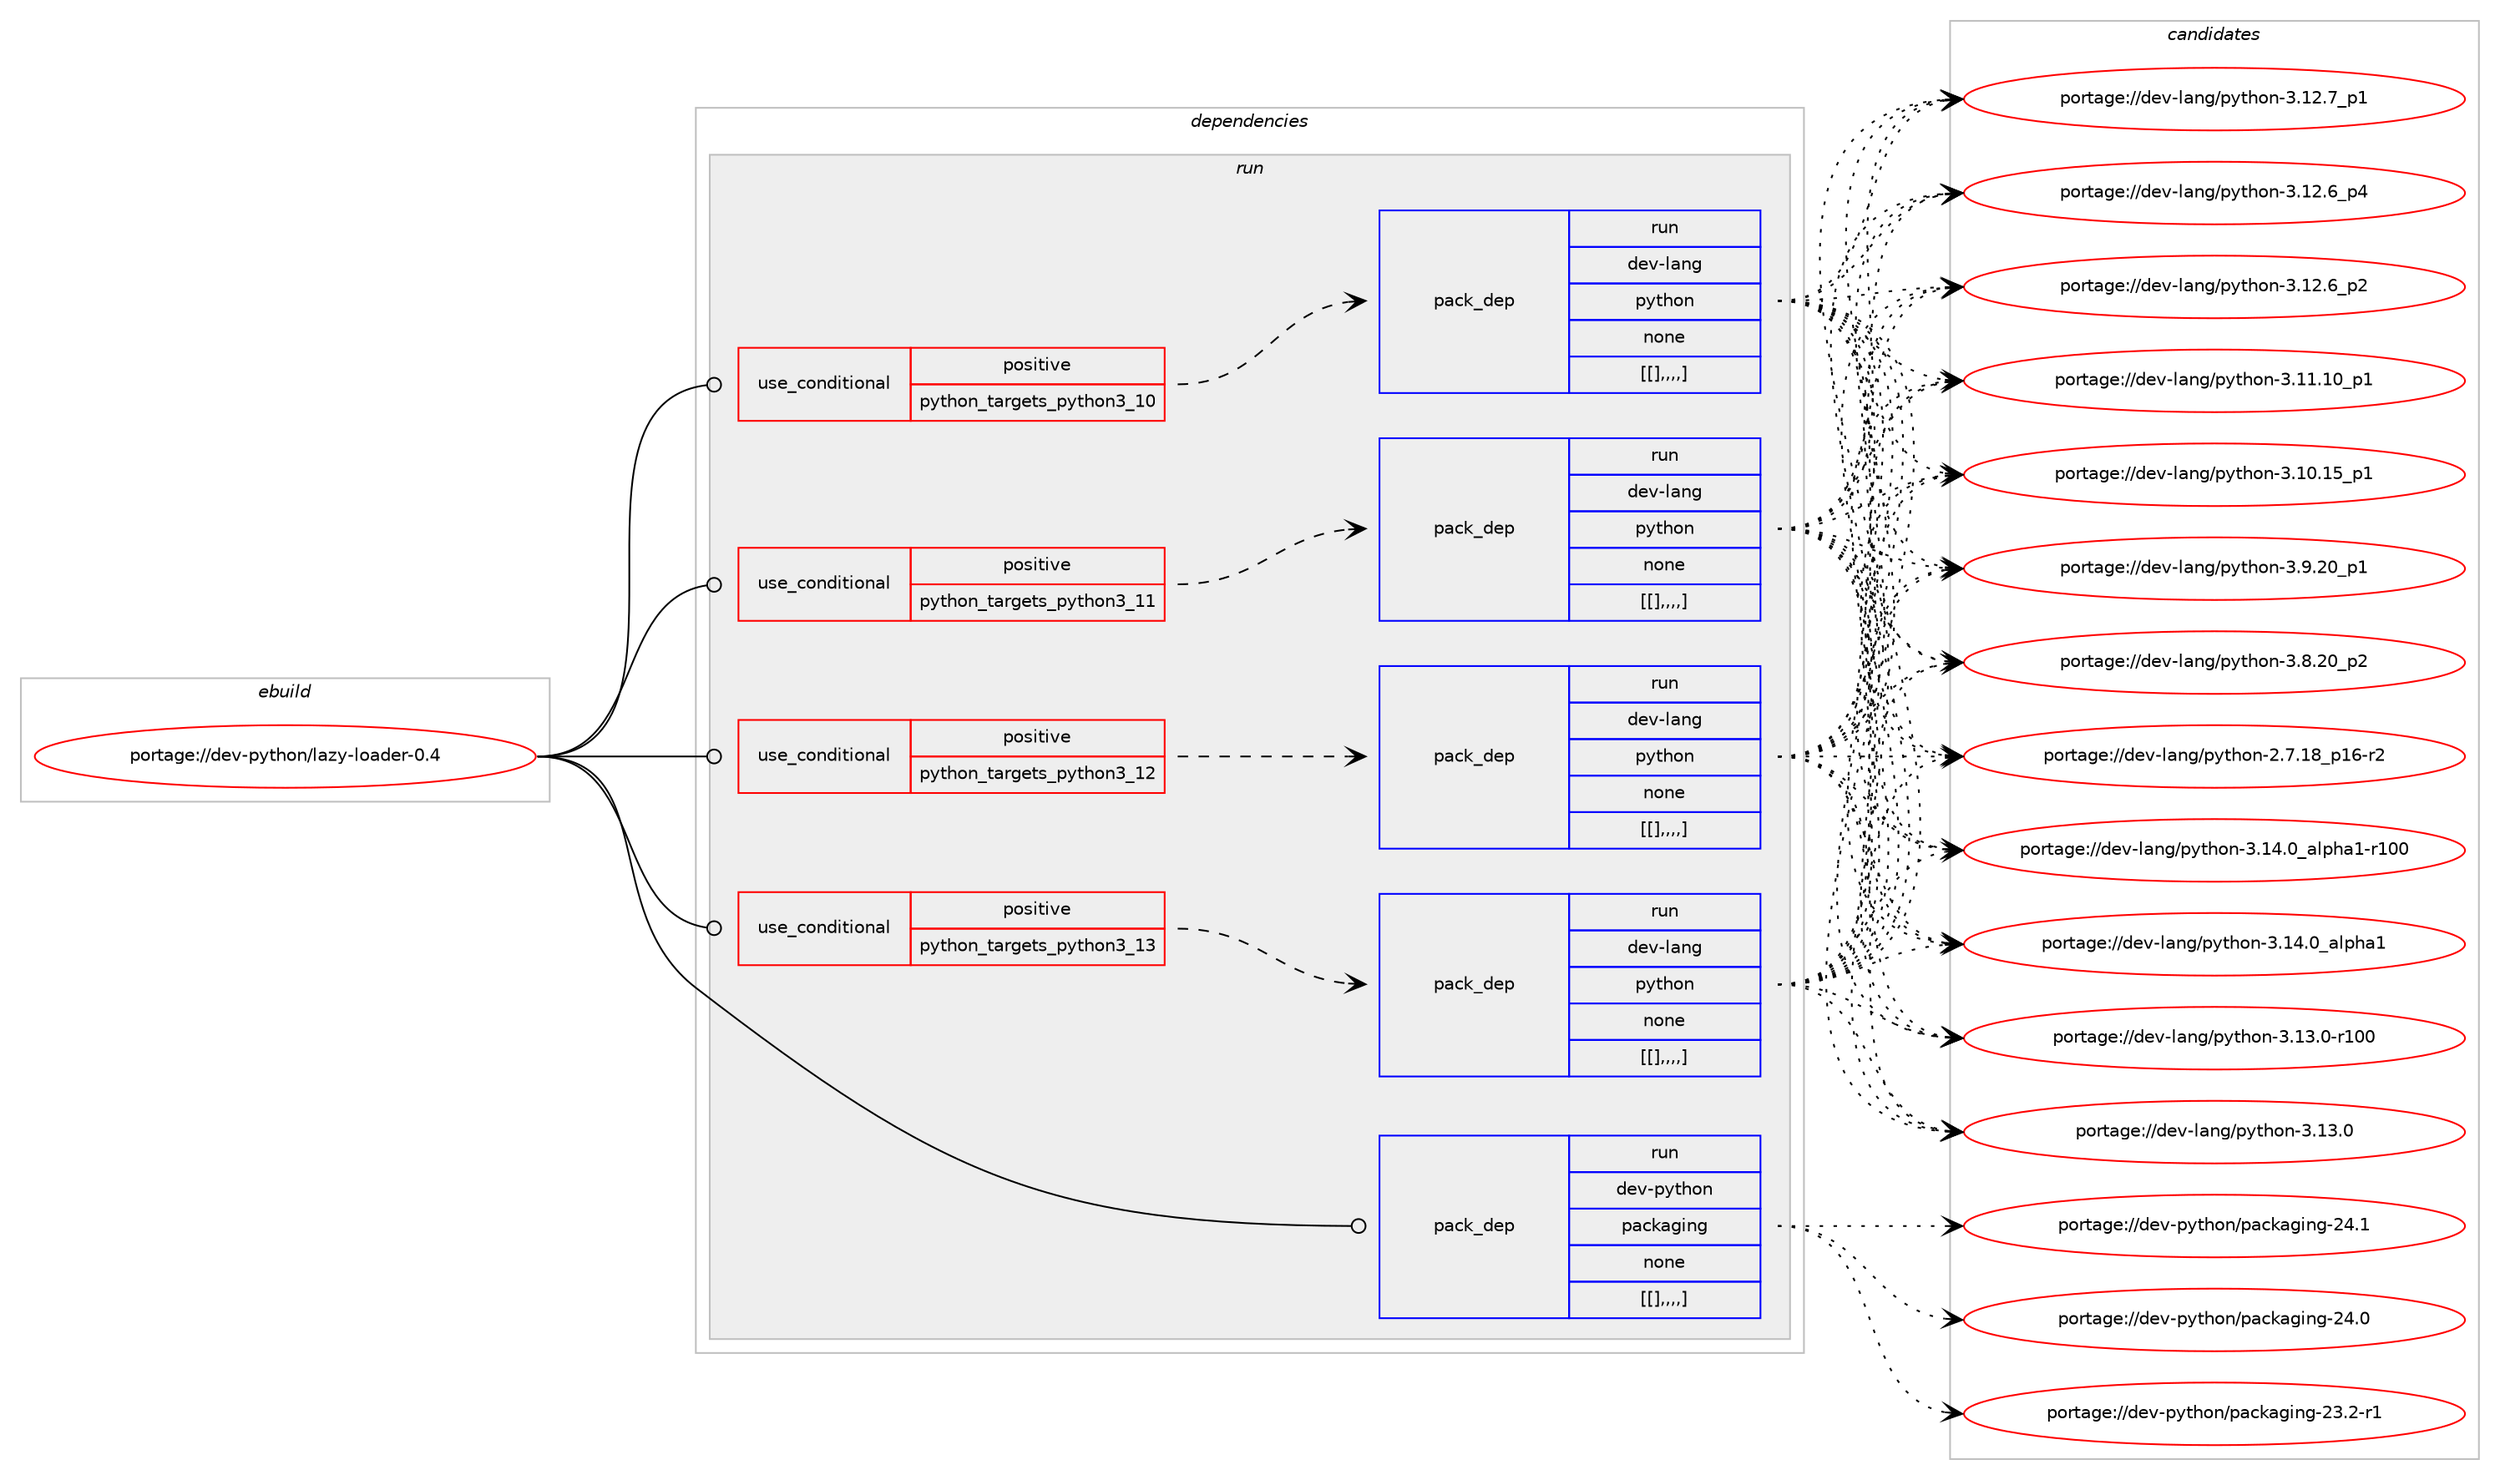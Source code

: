 digraph prolog {

# *************
# Graph options
# *************

newrank=true;
concentrate=true;
compound=true;
graph [rankdir=LR,fontname=Helvetica,fontsize=10,ranksep=1.5];#, ranksep=2.5, nodesep=0.2];
edge  [arrowhead=vee];
node  [fontname=Helvetica,fontsize=10];

# **********
# The ebuild
# **********

subgraph cluster_leftcol {
color=gray;
label=<<i>ebuild</i>>;
id [label="portage://dev-python/lazy-loader-0.4", color=red, width=4, href="../dev-python/lazy-loader-0.4.svg"];
}

# ****************
# The dependencies
# ****************

subgraph cluster_midcol {
color=gray;
label=<<i>dependencies</i>>;
subgraph cluster_compile {
fillcolor="#eeeeee";
style=filled;
label=<<i>compile</i>>;
}
subgraph cluster_compileandrun {
fillcolor="#eeeeee";
style=filled;
label=<<i>compile and run</i>>;
}
subgraph cluster_run {
fillcolor="#eeeeee";
style=filled;
label=<<i>run</i>>;
subgraph cond36407 {
dependency155306 [label=<<TABLE BORDER="0" CELLBORDER="1" CELLSPACING="0" CELLPADDING="4"><TR><TD ROWSPAN="3" CELLPADDING="10">use_conditional</TD></TR><TR><TD>positive</TD></TR><TR><TD>python_targets_python3_10</TD></TR></TABLE>>, shape=none, color=red];
subgraph pack117605 {
dependency155338 [label=<<TABLE BORDER="0" CELLBORDER="1" CELLSPACING="0" CELLPADDING="4" WIDTH="220"><TR><TD ROWSPAN="6" CELLPADDING="30">pack_dep</TD></TR><TR><TD WIDTH="110">run</TD></TR><TR><TD>dev-lang</TD></TR><TR><TD>python</TD></TR><TR><TD>none</TD></TR><TR><TD>[[],,,,]</TD></TR></TABLE>>, shape=none, color=blue];
}
dependency155306:e -> dependency155338:w [weight=20,style="dashed",arrowhead="vee"];
}
id:e -> dependency155306:w [weight=20,style="solid",arrowhead="odot"];
subgraph cond36430 {
dependency155378 [label=<<TABLE BORDER="0" CELLBORDER="1" CELLSPACING="0" CELLPADDING="4"><TR><TD ROWSPAN="3" CELLPADDING="10">use_conditional</TD></TR><TR><TD>positive</TD></TR><TR><TD>python_targets_python3_11</TD></TR></TABLE>>, shape=none, color=red];
subgraph pack117671 {
dependency155441 [label=<<TABLE BORDER="0" CELLBORDER="1" CELLSPACING="0" CELLPADDING="4" WIDTH="220"><TR><TD ROWSPAN="6" CELLPADDING="30">pack_dep</TD></TR><TR><TD WIDTH="110">run</TD></TR><TR><TD>dev-lang</TD></TR><TR><TD>python</TD></TR><TR><TD>none</TD></TR><TR><TD>[[],,,,]</TD></TR></TABLE>>, shape=none, color=blue];
}
dependency155378:e -> dependency155441:w [weight=20,style="dashed",arrowhead="vee"];
}
id:e -> dependency155378:w [weight=20,style="solid",arrowhead="odot"];
subgraph cond36474 {
dependency155508 [label=<<TABLE BORDER="0" CELLBORDER="1" CELLSPACING="0" CELLPADDING="4"><TR><TD ROWSPAN="3" CELLPADDING="10">use_conditional</TD></TR><TR><TD>positive</TD></TR><TR><TD>python_targets_python3_12</TD></TR></TABLE>>, shape=none, color=red];
subgraph pack117737 {
dependency155629 [label=<<TABLE BORDER="0" CELLBORDER="1" CELLSPACING="0" CELLPADDING="4" WIDTH="220"><TR><TD ROWSPAN="6" CELLPADDING="30">pack_dep</TD></TR><TR><TD WIDTH="110">run</TD></TR><TR><TD>dev-lang</TD></TR><TR><TD>python</TD></TR><TR><TD>none</TD></TR><TR><TD>[[],,,,]</TD></TR></TABLE>>, shape=none, color=blue];
}
dependency155508:e -> dependency155629:w [weight=20,style="dashed",arrowhead="vee"];
}
id:e -> dependency155508:w [weight=20,style="solid",arrowhead="odot"];
subgraph cond36545 {
dependency155696 [label=<<TABLE BORDER="0" CELLBORDER="1" CELLSPACING="0" CELLPADDING="4"><TR><TD ROWSPAN="3" CELLPADDING="10">use_conditional</TD></TR><TR><TD>positive</TD></TR><TR><TD>python_targets_python3_13</TD></TR></TABLE>>, shape=none, color=red];
subgraph pack117831 {
dependency155715 [label=<<TABLE BORDER="0" CELLBORDER="1" CELLSPACING="0" CELLPADDING="4" WIDTH="220"><TR><TD ROWSPAN="6" CELLPADDING="30">pack_dep</TD></TR><TR><TD WIDTH="110">run</TD></TR><TR><TD>dev-lang</TD></TR><TR><TD>python</TD></TR><TR><TD>none</TD></TR><TR><TD>[[],,,,]</TD></TR></TABLE>>, shape=none, color=blue];
}
dependency155696:e -> dependency155715:w [weight=20,style="dashed",arrowhead="vee"];
}
id:e -> dependency155696:w [weight=20,style="solid",arrowhead="odot"];
subgraph pack117844 {
dependency155753 [label=<<TABLE BORDER="0" CELLBORDER="1" CELLSPACING="0" CELLPADDING="4" WIDTH="220"><TR><TD ROWSPAN="6" CELLPADDING="30">pack_dep</TD></TR><TR><TD WIDTH="110">run</TD></TR><TR><TD>dev-python</TD></TR><TR><TD>packaging</TD></TR><TR><TD>none</TD></TR><TR><TD>[[],,,,]</TD></TR></TABLE>>, shape=none, color=blue];
}
id:e -> dependency155753:w [weight=20,style="solid",arrowhead="odot"];
}
}

# **************
# The candidates
# **************

subgraph cluster_choices {
rank=same;
color=gray;
label=<<i>candidates</i>>;

subgraph choice117644 {
color=black;
nodesep=1;
choice100101118451089711010347112121116104111110455146495246489597108112104974945114494848 [label="portage://dev-lang/python-3.14.0_alpha1-r100", color=red, width=4,href="../dev-lang/python-3.14.0_alpha1-r100.svg"];
choice1001011184510897110103471121211161041111104551464952464895971081121049749 [label="portage://dev-lang/python-3.14.0_alpha1", color=red, width=4,href="../dev-lang/python-3.14.0_alpha1.svg"];
choice1001011184510897110103471121211161041111104551464951464845114494848 [label="portage://dev-lang/python-3.13.0-r100", color=red, width=4,href="../dev-lang/python-3.13.0-r100.svg"];
choice10010111845108971101034711212111610411111045514649514648 [label="portage://dev-lang/python-3.13.0", color=red, width=4,href="../dev-lang/python-3.13.0.svg"];
choice100101118451089711010347112121116104111110455146495046559511249 [label="portage://dev-lang/python-3.12.7_p1", color=red, width=4,href="../dev-lang/python-3.12.7_p1.svg"];
choice100101118451089711010347112121116104111110455146495046549511252 [label="portage://dev-lang/python-3.12.6_p4", color=red, width=4,href="../dev-lang/python-3.12.6_p4.svg"];
choice100101118451089711010347112121116104111110455146495046549511250 [label="portage://dev-lang/python-3.12.6_p2", color=red, width=4,href="../dev-lang/python-3.12.6_p2.svg"];
choice10010111845108971101034711212111610411111045514649494649489511249 [label="portage://dev-lang/python-3.11.10_p1", color=red, width=4,href="../dev-lang/python-3.11.10_p1.svg"];
choice10010111845108971101034711212111610411111045514649484649539511249 [label="portage://dev-lang/python-3.10.15_p1", color=red, width=4,href="../dev-lang/python-3.10.15_p1.svg"];
choice100101118451089711010347112121116104111110455146574650489511249 [label="portage://dev-lang/python-3.9.20_p1", color=red, width=4,href="../dev-lang/python-3.9.20_p1.svg"];
choice100101118451089711010347112121116104111110455146564650489511250 [label="portage://dev-lang/python-3.8.20_p2", color=red, width=4,href="../dev-lang/python-3.8.20_p2.svg"];
choice100101118451089711010347112121116104111110455046554649569511249544511450 [label="portage://dev-lang/python-2.7.18_p16-r2", color=red, width=4,href="../dev-lang/python-2.7.18_p16-r2.svg"];
dependency155338:e -> choice100101118451089711010347112121116104111110455146495246489597108112104974945114494848:w [style=dotted,weight="100"];
dependency155338:e -> choice1001011184510897110103471121211161041111104551464952464895971081121049749:w [style=dotted,weight="100"];
dependency155338:e -> choice1001011184510897110103471121211161041111104551464951464845114494848:w [style=dotted,weight="100"];
dependency155338:e -> choice10010111845108971101034711212111610411111045514649514648:w [style=dotted,weight="100"];
dependency155338:e -> choice100101118451089711010347112121116104111110455146495046559511249:w [style=dotted,weight="100"];
dependency155338:e -> choice100101118451089711010347112121116104111110455146495046549511252:w [style=dotted,weight="100"];
dependency155338:e -> choice100101118451089711010347112121116104111110455146495046549511250:w [style=dotted,weight="100"];
dependency155338:e -> choice10010111845108971101034711212111610411111045514649494649489511249:w [style=dotted,weight="100"];
dependency155338:e -> choice10010111845108971101034711212111610411111045514649484649539511249:w [style=dotted,weight="100"];
dependency155338:e -> choice100101118451089711010347112121116104111110455146574650489511249:w [style=dotted,weight="100"];
dependency155338:e -> choice100101118451089711010347112121116104111110455146564650489511250:w [style=dotted,weight="100"];
dependency155338:e -> choice100101118451089711010347112121116104111110455046554649569511249544511450:w [style=dotted,weight="100"];
}
subgraph choice117677 {
color=black;
nodesep=1;
choice100101118451089711010347112121116104111110455146495246489597108112104974945114494848 [label="portage://dev-lang/python-3.14.0_alpha1-r100", color=red, width=4,href="../dev-lang/python-3.14.0_alpha1-r100.svg"];
choice1001011184510897110103471121211161041111104551464952464895971081121049749 [label="portage://dev-lang/python-3.14.0_alpha1", color=red, width=4,href="../dev-lang/python-3.14.0_alpha1.svg"];
choice1001011184510897110103471121211161041111104551464951464845114494848 [label="portage://dev-lang/python-3.13.0-r100", color=red, width=4,href="../dev-lang/python-3.13.0-r100.svg"];
choice10010111845108971101034711212111610411111045514649514648 [label="portage://dev-lang/python-3.13.0", color=red, width=4,href="../dev-lang/python-3.13.0.svg"];
choice100101118451089711010347112121116104111110455146495046559511249 [label="portage://dev-lang/python-3.12.7_p1", color=red, width=4,href="../dev-lang/python-3.12.7_p1.svg"];
choice100101118451089711010347112121116104111110455146495046549511252 [label="portage://dev-lang/python-3.12.6_p4", color=red, width=4,href="../dev-lang/python-3.12.6_p4.svg"];
choice100101118451089711010347112121116104111110455146495046549511250 [label="portage://dev-lang/python-3.12.6_p2", color=red, width=4,href="../dev-lang/python-3.12.6_p2.svg"];
choice10010111845108971101034711212111610411111045514649494649489511249 [label="portage://dev-lang/python-3.11.10_p1", color=red, width=4,href="../dev-lang/python-3.11.10_p1.svg"];
choice10010111845108971101034711212111610411111045514649484649539511249 [label="portage://dev-lang/python-3.10.15_p1", color=red, width=4,href="../dev-lang/python-3.10.15_p1.svg"];
choice100101118451089711010347112121116104111110455146574650489511249 [label="portage://dev-lang/python-3.9.20_p1", color=red, width=4,href="../dev-lang/python-3.9.20_p1.svg"];
choice100101118451089711010347112121116104111110455146564650489511250 [label="portage://dev-lang/python-3.8.20_p2", color=red, width=4,href="../dev-lang/python-3.8.20_p2.svg"];
choice100101118451089711010347112121116104111110455046554649569511249544511450 [label="portage://dev-lang/python-2.7.18_p16-r2", color=red, width=4,href="../dev-lang/python-2.7.18_p16-r2.svg"];
dependency155441:e -> choice100101118451089711010347112121116104111110455146495246489597108112104974945114494848:w [style=dotted,weight="100"];
dependency155441:e -> choice1001011184510897110103471121211161041111104551464952464895971081121049749:w [style=dotted,weight="100"];
dependency155441:e -> choice1001011184510897110103471121211161041111104551464951464845114494848:w [style=dotted,weight="100"];
dependency155441:e -> choice10010111845108971101034711212111610411111045514649514648:w [style=dotted,weight="100"];
dependency155441:e -> choice100101118451089711010347112121116104111110455146495046559511249:w [style=dotted,weight="100"];
dependency155441:e -> choice100101118451089711010347112121116104111110455146495046549511252:w [style=dotted,weight="100"];
dependency155441:e -> choice100101118451089711010347112121116104111110455146495046549511250:w [style=dotted,weight="100"];
dependency155441:e -> choice10010111845108971101034711212111610411111045514649494649489511249:w [style=dotted,weight="100"];
dependency155441:e -> choice10010111845108971101034711212111610411111045514649484649539511249:w [style=dotted,weight="100"];
dependency155441:e -> choice100101118451089711010347112121116104111110455146574650489511249:w [style=dotted,weight="100"];
dependency155441:e -> choice100101118451089711010347112121116104111110455146564650489511250:w [style=dotted,weight="100"];
dependency155441:e -> choice100101118451089711010347112121116104111110455046554649569511249544511450:w [style=dotted,weight="100"];
}
subgraph choice117686 {
color=black;
nodesep=1;
choice100101118451089711010347112121116104111110455146495246489597108112104974945114494848 [label="portage://dev-lang/python-3.14.0_alpha1-r100", color=red, width=4,href="../dev-lang/python-3.14.0_alpha1-r100.svg"];
choice1001011184510897110103471121211161041111104551464952464895971081121049749 [label="portage://dev-lang/python-3.14.0_alpha1", color=red, width=4,href="../dev-lang/python-3.14.0_alpha1.svg"];
choice1001011184510897110103471121211161041111104551464951464845114494848 [label="portage://dev-lang/python-3.13.0-r100", color=red, width=4,href="../dev-lang/python-3.13.0-r100.svg"];
choice10010111845108971101034711212111610411111045514649514648 [label="portage://dev-lang/python-3.13.0", color=red, width=4,href="../dev-lang/python-3.13.0.svg"];
choice100101118451089711010347112121116104111110455146495046559511249 [label="portage://dev-lang/python-3.12.7_p1", color=red, width=4,href="../dev-lang/python-3.12.7_p1.svg"];
choice100101118451089711010347112121116104111110455146495046549511252 [label="portage://dev-lang/python-3.12.6_p4", color=red, width=4,href="../dev-lang/python-3.12.6_p4.svg"];
choice100101118451089711010347112121116104111110455146495046549511250 [label="portage://dev-lang/python-3.12.6_p2", color=red, width=4,href="../dev-lang/python-3.12.6_p2.svg"];
choice10010111845108971101034711212111610411111045514649494649489511249 [label="portage://dev-lang/python-3.11.10_p1", color=red, width=4,href="../dev-lang/python-3.11.10_p1.svg"];
choice10010111845108971101034711212111610411111045514649484649539511249 [label="portage://dev-lang/python-3.10.15_p1", color=red, width=4,href="../dev-lang/python-3.10.15_p1.svg"];
choice100101118451089711010347112121116104111110455146574650489511249 [label="portage://dev-lang/python-3.9.20_p1", color=red, width=4,href="../dev-lang/python-3.9.20_p1.svg"];
choice100101118451089711010347112121116104111110455146564650489511250 [label="portage://dev-lang/python-3.8.20_p2", color=red, width=4,href="../dev-lang/python-3.8.20_p2.svg"];
choice100101118451089711010347112121116104111110455046554649569511249544511450 [label="portage://dev-lang/python-2.7.18_p16-r2", color=red, width=4,href="../dev-lang/python-2.7.18_p16-r2.svg"];
dependency155629:e -> choice100101118451089711010347112121116104111110455146495246489597108112104974945114494848:w [style=dotted,weight="100"];
dependency155629:e -> choice1001011184510897110103471121211161041111104551464952464895971081121049749:w [style=dotted,weight="100"];
dependency155629:e -> choice1001011184510897110103471121211161041111104551464951464845114494848:w [style=dotted,weight="100"];
dependency155629:e -> choice10010111845108971101034711212111610411111045514649514648:w [style=dotted,weight="100"];
dependency155629:e -> choice100101118451089711010347112121116104111110455146495046559511249:w [style=dotted,weight="100"];
dependency155629:e -> choice100101118451089711010347112121116104111110455146495046549511252:w [style=dotted,weight="100"];
dependency155629:e -> choice100101118451089711010347112121116104111110455146495046549511250:w [style=dotted,weight="100"];
dependency155629:e -> choice10010111845108971101034711212111610411111045514649494649489511249:w [style=dotted,weight="100"];
dependency155629:e -> choice10010111845108971101034711212111610411111045514649484649539511249:w [style=dotted,weight="100"];
dependency155629:e -> choice100101118451089711010347112121116104111110455146574650489511249:w [style=dotted,weight="100"];
dependency155629:e -> choice100101118451089711010347112121116104111110455146564650489511250:w [style=dotted,weight="100"];
dependency155629:e -> choice100101118451089711010347112121116104111110455046554649569511249544511450:w [style=dotted,weight="100"];
}
subgraph choice117691 {
color=black;
nodesep=1;
choice100101118451089711010347112121116104111110455146495246489597108112104974945114494848 [label="portage://dev-lang/python-3.14.0_alpha1-r100", color=red, width=4,href="../dev-lang/python-3.14.0_alpha1-r100.svg"];
choice1001011184510897110103471121211161041111104551464952464895971081121049749 [label="portage://dev-lang/python-3.14.0_alpha1", color=red, width=4,href="../dev-lang/python-3.14.0_alpha1.svg"];
choice1001011184510897110103471121211161041111104551464951464845114494848 [label="portage://dev-lang/python-3.13.0-r100", color=red, width=4,href="../dev-lang/python-3.13.0-r100.svg"];
choice10010111845108971101034711212111610411111045514649514648 [label="portage://dev-lang/python-3.13.0", color=red, width=4,href="../dev-lang/python-3.13.0.svg"];
choice100101118451089711010347112121116104111110455146495046559511249 [label="portage://dev-lang/python-3.12.7_p1", color=red, width=4,href="../dev-lang/python-3.12.7_p1.svg"];
choice100101118451089711010347112121116104111110455146495046549511252 [label="portage://dev-lang/python-3.12.6_p4", color=red, width=4,href="../dev-lang/python-3.12.6_p4.svg"];
choice100101118451089711010347112121116104111110455146495046549511250 [label="portage://dev-lang/python-3.12.6_p2", color=red, width=4,href="../dev-lang/python-3.12.6_p2.svg"];
choice10010111845108971101034711212111610411111045514649494649489511249 [label="portage://dev-lang/python-3.11.10_p1", color=red, width=4,href="../dev-lang/python-3.11.10_p1.svg"];
choice10010111845108971101034711212111610411111045514649484649539511249 [label="portage://dev-lang/python-3.10.15_p1", color=red, width=4,href="../dev-lang/python-3.10.15_p1.svg"];
choice100101118451089711010347112121116104111110455146574650489511249 [label="portage://dev-lang/python-3.9.20_p1", color=red, width=4,href="../dev-lang/python-3.9.20_p1.svg"];
choice100101118451089711010347112121116104111110455146564650489511250 [label="portage://dev-lang/python-3.8.20_p2", color=red, width=4,href="../dev-lang/python-3.8.20_p2.svg"];
choice100101118451089711010347112121116104111110455046554649569511249544511450 [label="portage://dev-lang/python-2.7.18_p16-r2", color=red, width=4,href="../dev-lang/python-2.7.18_p16-r2.svg"];
dependency155715:e -> choice100101118451089711010347112121116104111110455146495246489597108112104974945114494848:w [style=dotted,weight="100"];
dependency155715:e -> choice1001011184510897110103471121211161041111104551464952464895971081121049749:w [style=dotted,weight="100"];
dependency155715:e -> choice1001011184510897110103471121211161041111104551464951464845114494848:w [style=dotted,weight="100"];
dependency155715:e -> choice10010111845108971101034711212111610411111045514649514648:w [style=dotted,weight="100"];
dependency155715:e -> choice100101118451089711010347112121116104111110455146495046559511249:w [style=dotted,weight="100"];
dependency155715:e -> choice100101118451089711010347112121116104111110455146495046549511252:w [style=dotted,weight="100"];
dependency155715:e -> choice100101118451089711010347112121116104111110455146495046549511250:w [style=dotted,weight="100"];
dependency155715:e -> choice10010111845108971101034711212111610411111045514649494649489511249:w [style=dotted,weight="100"];
dependency155715:e -> choice10010111845108971101034711212111610411111045514649484649539511249:w [style=dotted,weight="100"];
dependency155715:e -> choice100101118451089711010347112121116104111110455146574650489511249:w [style=dotted,weight="100"];
dependency155715:e -> choice100101118451089711010347112121116104111110455146564650489511250:w [style=dotted,weight="100"];
dependency155715:e -> choice100101118451089711010347112121116104111110455046554649569511249544511450:w [style=dotted,weight="100"];
}
subgraph choice117708 {
color=black;
nodesep=1;
choice10010111845112121116104111110471129799107971031051101034550524649 [label="portage://dev-python/packaging-24.1", color=red, width=4,href="../dev-python/packaging-24.1.svg"];
choice10010111845112121116104111110471129799107971031051101034550524648 [label="portage://dev-python/packaging-24.0", color=red, width=4,href="../dev-python/packaging-24.0.svg"];
choice100101118451121211161041111104711297991079710310511010345505146504511449 [label="portage://dev-python/packaging-23.2-r1", color=red, width=4,href="../dev-python/packaging-23.2-r1.svg"];
dependency155753:e -> choice10010111845112121116104111110471129799107971031051101034550524649:w [style=dotted,weight="100"];
dependency155753:e -> choice10010111845112121116104111110471129799107971031051101034550524648:w [style=dotted,weight="100"];
dependency155753:e -> choice100101118451121211161041111104711297991079710310511010345505146504511449:w [style=dotted,weight="100"];
}
}

}
